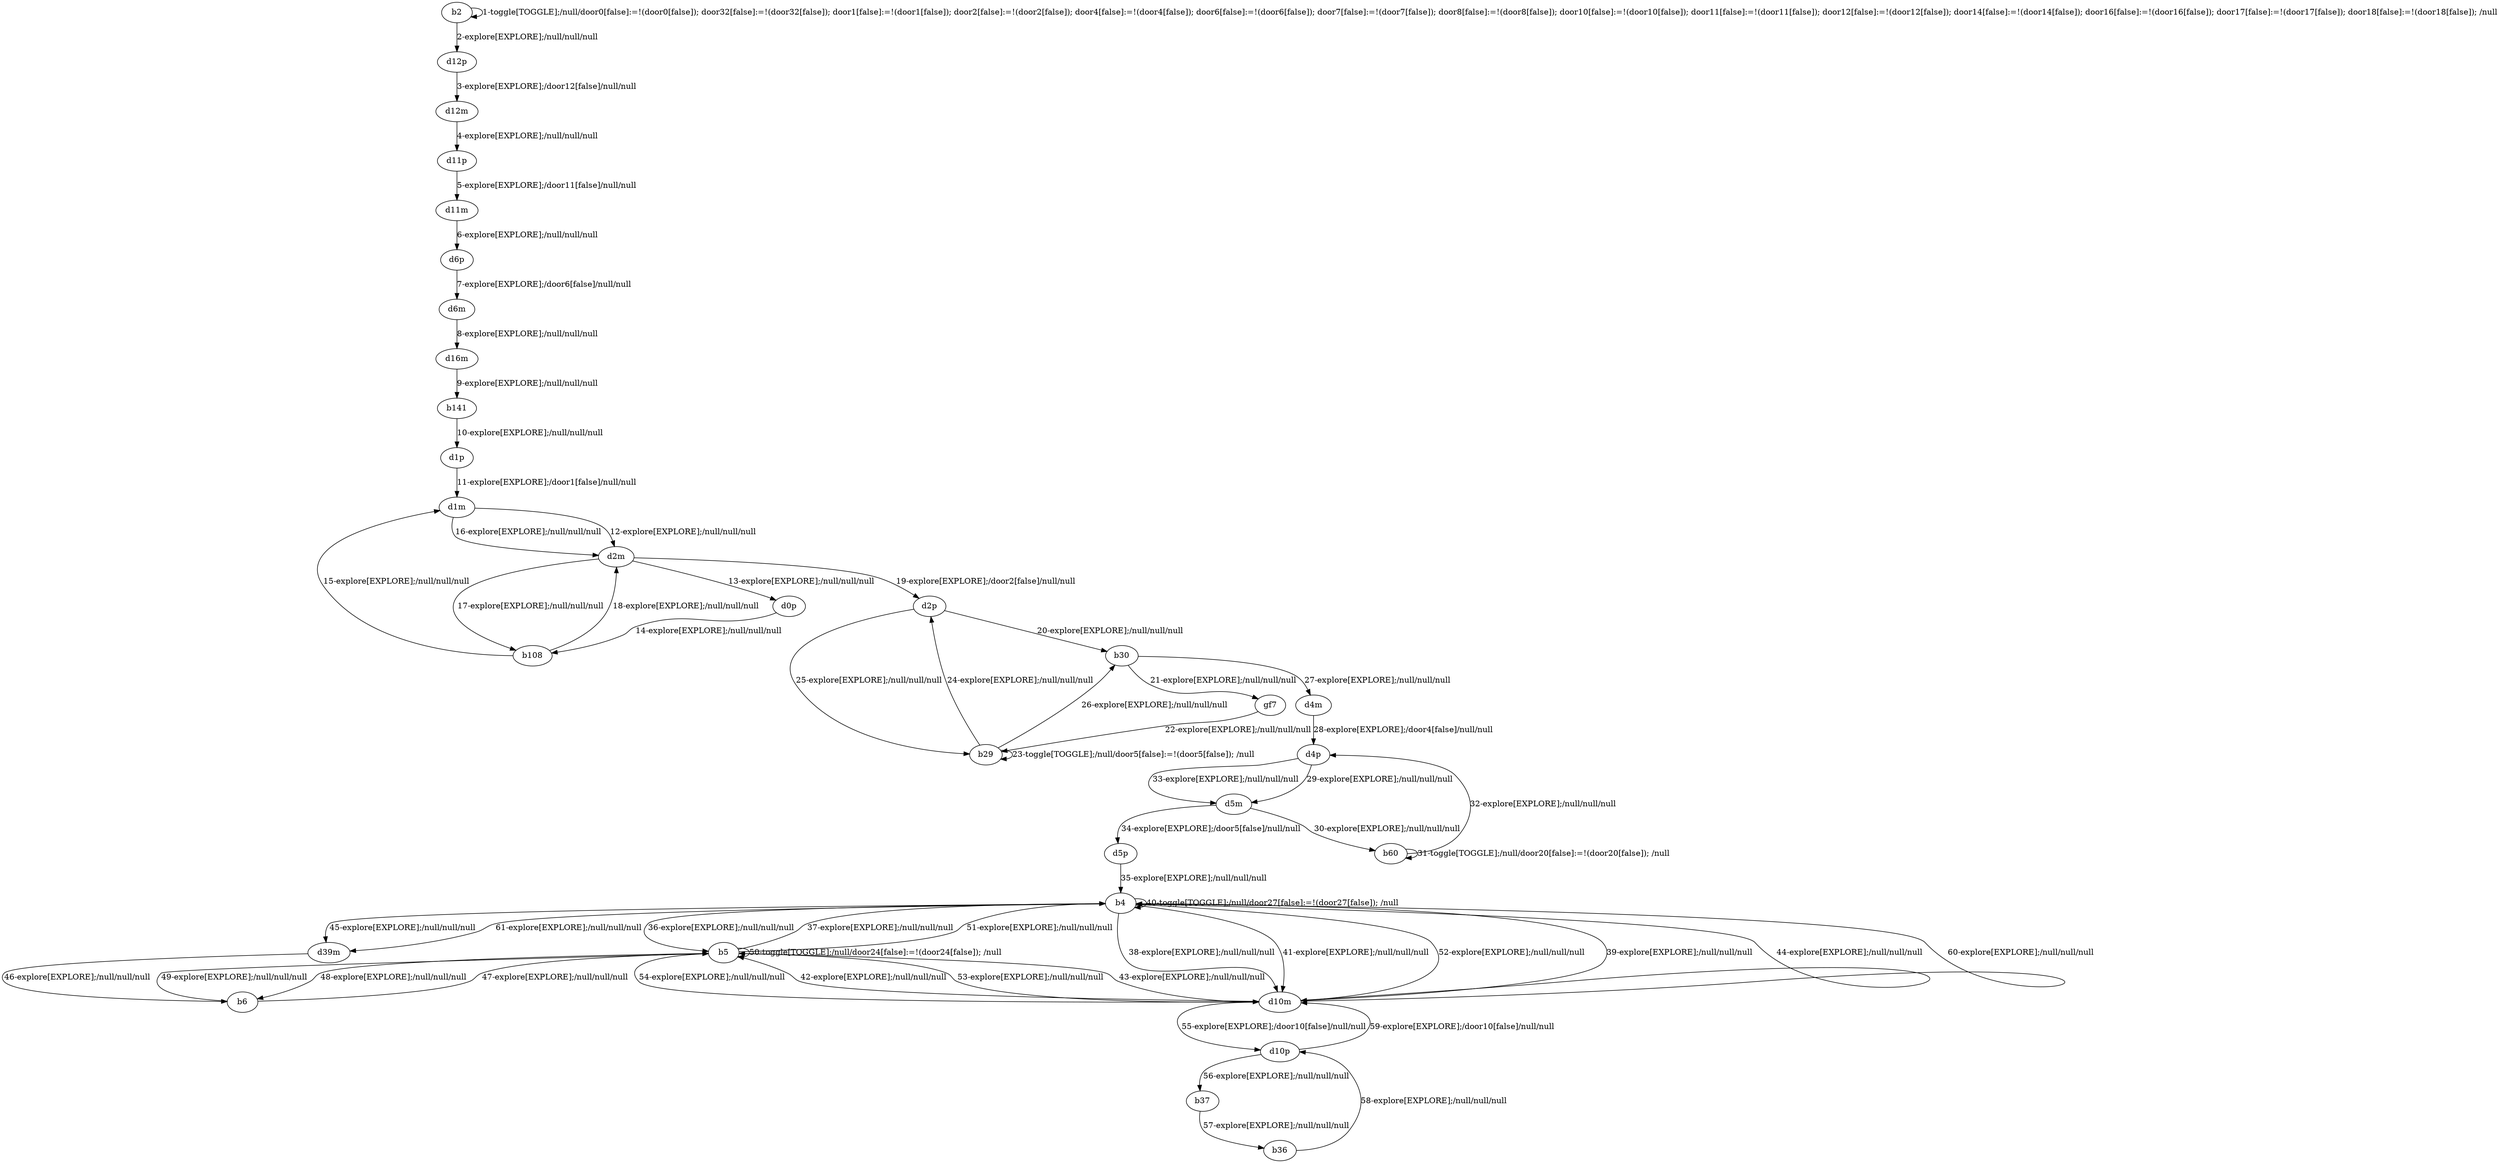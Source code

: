 # Total number of goals covered by this test: 2
# b5 --> b6
# b5 --> b5

digraph g {
"b2" -> "b2" [label = "1-toggle[TOGGLE];/null/door0[false]:=!(door0[false]); door32[false]:=!(door32[false]); door1[false]:=!(door1[false]); door2[false]:=!(door2[false]); door4[false]:=!(door4[false]); door6[false]:=!(door6[false]); door7[false]:=!(door7[false]); door8[false]:=!(door8[false]); door10[false]:=!(door10[false]); door11[false]:=!(door11[false]); door12[false]:=!(door12[false]); door14[false]:=!(door14[false]); door16[false]:=!(door16[false]); door17[false]:=!(door17[false]); door18[false]:=!(door18[false]); /null"];
"b2" -> "d12p" [label = "2-explore[EXPLORE];/null/null/null"];
"d12p" -> "d12m" [label = "3-explore[EXPLORE];/door12[false]/null/null"];
"d12m" -> "d11p" [label = "4-explore[EXPLORE];/null/null/null"];
"d11p" -> "d11m" [label = "5-explore[EXPLORE];/door11[false]/null/null"];
"d11m" -> "d6p" [label = "6-explore[EXPLORE];/null/null/null"];
"d6p" -> "d6m" [label = "7-explore[EXPLORE];/door6[false]/null/null"];
"d6m" -> "d16m" [label = "8-explore[EXPLORE];/null/null/null"];
"d16m" -> "b141" [label = "9-explore[EXPLORE];/null/null/null"];
"b141" -> "d1p" [label = "10-explore[EXPLORE];/null/null/null"];
"d1p" -> "d1m" [label = "11-explore[EXPLORE];/door1[false]/null/null"];
"d1m" -> "d2m" [label = "12-explore[EXPLORE];/null/null/null"];
"d2m" -> "d0p" [label = "13-explore[EXPLORE];/null/null/null"];
"d0p" -> "b108" [label = "14-explore[EXPLORE];/null/null/null"];
"b108" -> "d1m" [label = "15-explore[EXPLORE];/null/null/null"];
"d1m" -> "d2m" [label = "16-explore[EXPLORE];/null/null/null"];
"d2m" -> "b108" [label = "17-explore[EXPLORE];/null/null/null"];
"b108" -> "d2m" [label = "18-explore[EXPLORE];/null/null/null"];
"d2m" -> "d2p" [label = "19-explore[EXPLORE];/door2[false]/null/null"];
"d2p" -> "b30" [label = "20-explore[EXPLORE];/null/null/null"];
"b30" -> "gf7" [label = "21-explore[EXPLORE];/null/null/null"];
"gf7" -> "b29" [label = "22-explore[EXPLORE];/null/null/null"];
"b29" -> "b29" [label = "23-toggle[TOGGLE];/null/door5[false]:=!(door5[false]); /null"];
"b29" -> "d2p" [label = "24-explore[EXPLORE];/null/null/null"];
"d2p" -> "b29" [label = "25-explore[EXPLORE];/null/null/null"];
"b29" -> "b30" [label = "26-explore[EXPLORE];/null/null/null"];
"b30" -> "d4m" [label = "27-explore[EXPLORE];/null/null/null"];
"d4m" -> "d4p" [label = "28-explore[EXPLORE];/door4[false]/null/null"];
"d4p" -> "d5m" [label = "29-explore[EXPLORE];/null/null/null"];
"d5m" -> "b60" [label = "30-explore[EXPLORE];/null/null/null"];
"b60" -> "b60" [label = "31-toggle[TOGGLE];/null/door20[false]:=!(door20[false]); /null"];
"b60" -> "d4p" [label = "32-explore[EXPLORE];/null/null/null"];
"d4p" -> "d5m" [label = "33-explore[EXPLORE];/null/null/null"];
"d5m" -> "d5p" [label = "34-explore[EXPLORE];/door5[false]/null/null"];
"d5p" -> "b4" [label = "35-explore[EXPLORE];/null/null/null"];
"b4" -> "b5" [label = "36-explore[EXPLORE];/null/null/null"];
"b5" -> "b4" [label = "37-explore[EXPLORE];/null/null/null"];
"b4" -> "d10m" [label = "38-explore[EXPLORE];/null/null/null"];
"d10m" -> "b4" [label = "39-explore[EXPLORE];/null/null/null"];
"b4" -> "b4" [label = "40-toggle[TOGGLE];/null/door27[false]:=!(door27[false]); /null"];
"b4" -> "d10m" [label = "41-explore[EXPLORE];/null/null/null"];
"d10m" -> "b5" [label = "42-explore[EXPLORE];/null/null/null"];
"b5" -> "d10m" [label = "43-explore[EXPLORE];/null/null/null"];
"d10m" -> "b4" [label = "44-explore[EXPLORE];/null/null/null"];
"b4" -> "d39m" [label = "45-explore[EXPLORE];/null/null/null"];
"d39m" -> "b6" [label = "46-explore[EXPLORE];/null/null/null"];
"b6" -> "b5" [label = "47-explore[EXPLORE];/null/null/null"];
"b5" -> "b6" [label = "48-explore[EXPLORE];/null/null/null"];
"b6" -> "b5" [label = "49-explore[EXPLORE];/null/null/null"];
"b5" -> "b5" [label = "50-toggle[TOGGLE];/null/door24[false]:=!(door24[false]); /null"];
"b5" -> "b4" [label = "51-explore[EXPLORE];/null/null/null"];
"b4" -> "d10m" [label = "52-explore[EXPLORE];/null/null/null"];
"d10m" -> "b5" [label = "53-explore[EXPLORE];/null/null/null"];
"b5" -> "d10m" [label = "54-explore[EXPLORE];/null/null/null"];
"d10m" -> "d10p" [label = "55-explore[EXPLORE];/door10[false]/null/null"];
"d10p" -> "b37" [label = "56-explore[EXPLORE];/null/null/null"];
"b37" -> "b36" [label = "57-explore[EXPLORE];/null/null/null"];
"b36" -> "d10p" [label = "58-explore[EXPLORE];/null/null/null"];
"d10p" -> "d10m" [label = "59-explore[EXPLORE];/door10[false]/null/null"];
"d10m" -> "b4" [label = "60-explore[EXPLORE];/null/null/null"];
"b4" -> "d39m" [label = "61-explore[EXPLORE];/null/null/null"];
}
